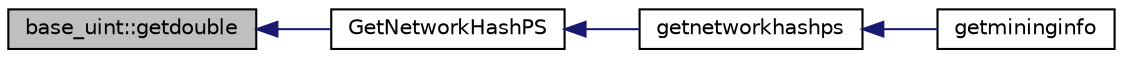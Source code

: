 digraph "base_uint::getdouble"
{
  edge [fontname="Helvetica",fontsize="10",labelfontname="Helvetica",labelfontsize="10"];
  node [fontname="Helvetica",fontsize="10",shape=record];
  rankdir="LR";
  Node133 [label="base_uint::getdouble",height=0.2,width=0.4,color="black", fillcolor="grey75", style="filled", fontcolor="black"];
  Node133 -> Node134 [dir="back",color="midnightblue",fontsize="10",style="solid",fontname="Helvetica"];
  Node134 [label="GetNetworkHashPS",height=0.2,width=0.4,color="black", fillcolor="white", style="filled",URL="$rpcmining_8cpp.html#a0727ff0776708e62ed17b0ddc184d50e",tooltip="Return average network hashes per second based on the last &#39;lookup&#39; blocks, or from the last difficul..."];
  Node134 -> Node135 [dir="back",color="midnightblue",fontsize="10",style="solid",fontname="Helvetica"];
  Node135 [label="getnetworkhashps",height=0.2,width=0.4,color="black", fillcolor="white", style="filled",URL="$rpcmining_8cpp.html#a6ccd12b4cf085555ab3528ad6661e75f"];
  Node135 -> Node136 [dir="back",color="midnightblue",fontsize="10",style="solid",fontname="Helvetica"];
  Node136 [label="getmininginfo",height=0.2,width=0.4,color="black", fillcolor="white", style="filled",URL="$rpcmining_8cpp.html#a89c187faff7322c7d15134d13570ca1e"];
}
